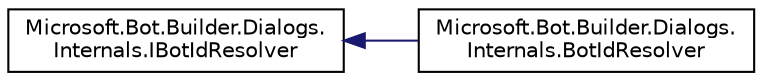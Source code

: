 digraph "Graphical Class Hierarchy"
{
  edge [fontname="Helvetica",fontsize="10",labelfontname="Helvetica",labelfontsize="10"];
  node [fontname="Helvetica",fontsize="10",shape=record];
  rankdir="LR";
  Node1 [label="Microsoft.Bot.Builder.Dialogs.\lInternals.IBotIdResolver",height=0.2,width=0.4,color="black", fillcolor="white", style="filled",URL="$d8/d57/interface_microsoft_1_1_bot_1_1_builder_1_1_dialogs_1_1_internals_1_1_i_bot_id_resolver.html"];
  Node1 -> Node2 [dir="back",color="midnightblue",fontsize="10",style="solid",fontname="Helvetica"];
  Node2 [label="Microsoft.Bot.Builder.Dialogs.\lInternals.BotIdResolver",height=0.2,width=0.4,color="black", fillcolor="white", style="filled",URL="$d1/d96/class_microsoft_1_1_bot_1_1_builder_1_1_dialogs_1_1_internals_1_1_bot_id_resolver.html"];
}
